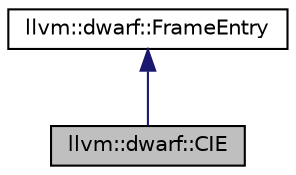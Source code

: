 digraph "llvm::dwarf::CIE"
{
 // LATEX_PDF_SIZE
  bgcolor="transparent";
  edge [fontname="Helvetica",fontsize="10",labelfontname="Helvetica",labelfontsize="10"];
  node [fontname="Helvetica",fontsize="10",shape=record];
  Node1 [label="llvm::dwarf::CIE",height=0.2,width=0.4,color="black", fillcolor="grey75", style="filled", fontcolor="black",tooltip="DWARF Common Information Entry (CIE)"];
  Node2 -> Node1 [dir="back",color="midnightblue",fontsize="10",style="solid",fontname="Helvetica"];
  Node2 [label="llvm::dwarf::FrameEntry",height=0.2,width=0.4,color="black",URL="$classllvm_1_1dwarf_1_1FrameEntry.html",tooltip="An entry in either debug_frame or eh_frame."];
}
